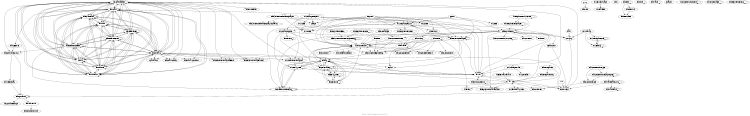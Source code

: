digraph G {
	graph [charset="UTF-8", dpi=2400, fontname=arial, size="5,5"
	label="Связи ENOVIA, Разработчик: Гуль Е. Б.", labelloc="b"];
	Business Unit -> PnOProject;
	Change Action -> IMS_IEF;
	Change Action -> IMS_ImpactAnalysis;
	Change Action -> edsDocumentSet;
	Change Action -> edsPBSFunctionalArea;
	Change Request -> Change Action;
	Change Request -> IMS_ChangeAction;
	Change Request -> IMS_DIEF;
	Change Request -> IMS_ImpactAnalysis;
	Change Request -> Person;
	Change Request -> edsDocumentSet;
	Change Request -> edsPBSFunctionalArea;
	Change Request -> edsPBSUnit;
	Change Request -> edsRequirement;
	Change Request -> edsRequirementItems;
	Company -> PnOProject;
	Department -> PnOProject;
	Group -> edsCode;
	IMS_CIEF -> Company;
	IMS_CIEF -> IMS_DIEF;
	IMS_CIEF -> Person;
	IMS_ChangeAction -> IMS_PBSFunctionalArea;
	IMS_ChangeAction -> IMS_PBSSystem;
	IMS_ChangeAction -> edsDocumentSet;
	IMS_ChangeAction -> edsGBSBuilding;
	IMS_ChangeAction -> edsListDoc;
	IMS_ChangeAction -> edsPBSFunctionalArea;
	IMS_ChangeOrder -> IMS_CO_Files;
	IMS_ChangeOrder -> Person;
	IMS_ChangeRequest -> Change Action;
	IMS_ChangeRequest -> IMS_CIEF;
	IMS_ChangeRequest -> IMS_CRF;
	IMS_ChangeRequest -> IMS_ChangeAction;
	IMS_ChangeRequest -> IMS_DIEF;
	IMS_ChangeRequest -> IMS_ImpactAnalysis;
	IMS_ChangeRequest -> Person;
	IMS_DisciplineCode -> IMS_DisciplineCode;
	IMS_DisciplineCode -> IMS_Family;
	IMS_Family -> IMS_DisciplineCode;
	IMS_Family -> IMS_Family;
	IMS_ImpactAnalysis -> IMS_ImpactAnalysis;
	IMS_ImpactAnalysis -> edmReferenceItemBase;
	IMS_ImpactAnalysis -> edsBaseline;
	IMS_ImpactAnalysis -> edsDocumentSet;
	IMS_ImpactAnalysis -> edsPBSFunctionalArea;
	IMS_ImpactAnalysis -> edsPBSUnit;
	IMS_ImpactAnalysis -> edsRequirement;
	IMS_ImpactAnalysis -> edsRequirementItems;
	IMS_Library -> Company;
	IMS_Library -> IMS_DisciplineCode;
	IMS_Library -> IMS_Family;
	IMS_PBSFunctionalArea -> IMS_PBSSystem;
	IMS_PBSFunctionalArea -> Person;
	IMS_PBSFunctionalArea -> edsGBSBuilding;
	IMS_PBSSystem -> IMS_PBSSystem;
	IMS_PBSSystem -> Person;
	IMS_PBSSystem -> edmReferenceItemBase;
	IMS_PBSSystem -> edsTag;
	IMS_ProjectStage -> IMS_Baseline;
	Inbox Task -> Company;
	Person -> Person;
	Person -> PnOProject;
	Person -> all;
	Person -> edmDummyPerson;
	all -> IMS_ExternalSystem;
	all -> PnOProject;
	all -> all;
	all -> edmComment;
	all -> edmReferenceItemBase;
	all -> edsEquipmentClassification;
	all -> edsEvent;
	all -> edsTag;
	edmAttribute -> edmAttribute;
	edmAttribute -> edmAttributeRange;
	edmAttribute -> edmDimension;
	edmAttributeGroup -> edmAttribute;
	edmAttributeGroup -> edsSPFDisplay;
	edmClass -> edmClass;
	edmClass -> edmClassBase;
	edmClass -> edmClassification;
	edmClass -> edmLib;
	edmClass -> edmLibBase;
	edmClass -> edmLibTree;
	edmClass -> edmLibrary;
	edmClass -> edmReferenceBase;
	edmClass -> edmReferenceItem;
	edmClass -> edmReferences;
	edmClass -> edmTree;
	edmClass -> edsSPFForm;
	edmClass -> edsTag;
	edmClassBase -> edmClass;
	edmClassBase -> edmClassBase;
	edmClassBase -> edmClassification;
	edmClassBase -> edmLib;
	edmClassBase -> edmLibBase;
	edmClassBase -> edmLibTree;
	edmClassBase -> edmLibrary;
	edmClassBase -> edmReferenceBase;
	edmClassBase -> edmReferenceItem;
	edmClassBase -> edmReferences;
	edmClassBase -> edmTree;
	edmClassification -> IMS_PBSFunctionalArea;
	edmClassification -> Organization;
	edmClassification -> Person;
	edmClassification -> PnOProject;
	edmClassification -> edmAttributeGroup;
	edmClassification -> edmClass;
	edmClassification -> edmClassBase;
	edmClassification -> edmClassConfig;
	edmClassification -> edmClassification;
	edmClassification -> edmLib;
	edmClassification -> edmLibBase;
	edmClassification -> edmLibTree;
	edmClassification -> edmLibrary;
	edmClassification -> edmLibraryContent;
	edmClassification -> edmReferenceBase;
	edmClassification -> edmReferenceItem;
	edmClassification -> edmReferences;
	edmClassification -> edmTree;
	edmClassification -> edmTreeFilter;
	edmClassification -> edsPBSFunctionalArea_EDB;
	edmClassification -> edsPBSFunctionalArea_PKS;
	edmComment -> edmAttribute;
	edmDimension -> edmDimensionUnit;
	edmDummyPerson -> Person;
	edmDummyPerson -> edmDummyPerson;
	edmIntegration -> all;
	edmIntegration -> edmIntegrationLog;
	edmIntegrationLog -> all;
	edmLib -> edmClass;
	edmLib -> edmClassBase;
	edmLib -> edmClassification;
	edmLib -> edmLib;
	edmLib -> edmLibBase;
	edmLib -> edmLibTree;
	edmLib -> edmLibrary;
	edmLib -> edmReferenceBase;
	edmLib -> edmReferenceItem;
	edmLib -> edmReferences;
	edmLib -> edmTree;
	edmLibBase -> edmClass;
	edmLibBase -> edmClassBase;
	edmLibBase -> edmClassification;
	edmLibBase -> edmLib;
	edmLibBase -> edmLibBase;
	edmLibBase -> edmLibTree;
	edmLibBase -> edmLibrary;
	edmLibBase -> edmReferenceBase;
	edmLibBase -> edmReferenceItem;
	edmLibBase -> edmReferences;
	edmLibBase -> edmTree;
	edmLibTree -> edmClass;
	edmLibTree -> edmClassBase;
	edmLibTree -> edmClassification;
	edmLibTree -> edmLib;
	edmLibTree -> edmLibBase;
	edmLibTree -> edmLibTree;
	edmLibTree -> edmLibrary;
	edmLibTree -> edmReferenceBase;
	edmLibTree -> edmReferenceItem;
	edmLibTree -> edmReferences;
	edmLibTree -> edmTree;
	edmLibrary -> IMS_PBSFunctionalArea;
	edmLibrary -> Organization;
	edmLibrary -> Person;
	edmLibrary -> PnOProject;
	edmLibrary -> edmClass;
	edmLibrary -> edmClassBase;
	edmLibrary -> edmClassConfig;
	edmLibrary -> edmClassification;
	edmLibrary -> edmLib;
	edmLibrary -> edmLibBase;
	edmLibrary -> edmLibTree;
	edmLibrary -> edmLibrary;
	edmLibrary -> edmLibraryContent;
	edmLibrary -> edmReferenceBase;
	edmLibrary -> edmReferenceItem;
	edmLibrary -> edmReferences;
	edmLibrary -> edmTree;
	edmLibrary -> edsPBSFunctionalArea_EDB;
	edmLibrary -> edsPBSFunctionalArea_PKS;
	edmRPT -> edmRPT;
	edmRPT -> edmRPTSelect;
	edmRPT -> edmRPTSub;
	edmRPTSub -> edmRPTSelect;
	edmReferenceBase -> edmAttributeGroup;
	edmReferenceBase -> edmClass;
	edmReferenceBase -> edmClassBase;
	edmReferenceBase -> edmClassification;
	edmReferenceBase -> edmLib;
	edmReferenceBase -> edmLibBase;
	edmReferenceBase -> edmLibTree;
	edmReferenceBase -> edmLibrary;
	edmReferenceBase -> edmReferenceBase;
	edmReferenceBase -> edmReferenceItem;
	edmReferenceBase -> edmReferenceItemBase;
	edmReferenceBase -> edmReferences;
	edmReferenceBase -> edmTree;
	edmReferenceItem -> edmClass;
	edmReferenceItem -> edmClassBase;
	edmReferenceItem -> edmClassification;
	edmReferenceItem -> edmLib;
	edmReferenceItem -> edmLibBase;
	edmReferenceItem -> edmLibTree;
	edmReferenceItem -> edmLibrary;
	edmReferenceItem -> edmReferenceBase;
	edmReferenceItem -> edmReferenceItem;
	edmReferenceItem -> edmReferences;
	edmReferenceItem -> edmTree;
	edmReferenceItemBase -> IMS_PBSSystem;
	edmReferenceItemBase -> edmReferenceItemBase;
	edmReferenceItemBase -> edsTag;
	edmReferences -> edmClass;
	edmReferences -> edmClassBase;
	edmReferences -> edmClassification;
	edmReferences -> edmLib;
	edmReferences -> edmLibBase;
	edmReferences -> edmLibTree;
	edmReferences -> edmLibrary;
	edmReferences -> edmReferenceBase;
	edmReferences -> edmReferenceItem;
	edmReferences -> edmReferences;
	edmReferences -> edmTree;
	edmTree -> edmClass;
	edmTree -> edmClassBase;
	edmTree -> edmClassification;
	edmTree -> edmLib;
	edmTree -> edmLibBase;
	edmTree -> edmLibTree;
	edmTree -> edmLibrary;
	edmTree -> edmReferenceBase;
	edmTree -> edmReferenceItem;
	edmTree -> edmReferences;
	edmTree -> edmTree;
	edsBaseline -> edsBaseline;
	edsChMFormRelevanceAnalysis -> Change Request;
	edsChMFormRelevanceAnalysis -> IMS_CIEF;
	edsChMFormRelevanceAnalysis -> IMS_DIEF;
	edsChMFormRelevanceAnalysis -> edsChMFormRelevanceAnalysisCatalog;
	edsCommentGGE -> edmComment;
	edsCommentListChapterGGE -> edsCommentGGE;
	edsCommentListChapterGGE -> edsCommentListChapterGGE;
	edsCommentListGGE -> edsCommentGGE;
	edsCommentListGGE -> edsCommentListChapterGGE;
	edsDocPackage -> edsDocumentListItem;
	edsDocPackage -> edsDocumentSet;
	edsDocumentEngineering -> edsTag;
	edsDocumentListItem -> edsDocumentEngineering;
	edsDocumentListItem -> edsDocumentSet;
	edsDocumentListItemEngineering -> edsDocumentEngineering;
	edsDocumentListItemEngineering -> edsDocumentListItemEngineering;
	edsDocumentListItemEngineering -> edsDocumentSet;
	edsDocumentListStructure -> edsDocumentListStructure;
	edsDocumentSet -> edsCommResRecord;
	edsDocumentSet -> edsCommentList;
	edsDocumentSet -> edsCompCheckList;
	edsDocumentSet -> edsDocument;
	edsDocumentSet -> edsDocumentEngineering;
	edsDocumentSet -> edsDocumentSet;
	edsDocumentSet -> edsVerificationReport;
	edsExternalSoftware -> all;
	edsGBSBuilding -> Person;
	edsGBSBuilding -> edsDocumentSet;
	edsGBSBuilding -> edsGBSBuilding;
	edsGBSBuilding -> edsGBSRoom;
	edsGBSBuilding -> edsPBSSystem;
	edsGBSBuilding -> edsTag;
	edsGBSRoom -> edsDocumentSet;
	edsGBSRoom -> edsGBSBuilding;
	edsGBSRoom -> edsGBSRoom;
	edsGBSRoom -> edsPBSSystem;
	edsGBSRoom -> edsTag;
	edsLetter -> edsCommResRecord;
	edsLetter -> edsCommentList;
	edsLetter -> edsCompCheckList;
	edsLetter -> edsDocumentEngineering;
	edsLetter -> edsDocumentSet;
	edsLetter -> edsEvent;
	edsLetter -> edsLetter;
	edsLevel -> edsLevel;
	edsListDoc -> edsListDoc;
	edsMatrix -> edsMatrix;
	edsMatrixPath -> edsMatrixPath;
	edsMatrixPathGroup -> PnOProject;
	edsMatrixPathGroup -> edsMatrixPath;
	edsMatrixPathGroup -> edsMatrixPathGroup;
	edsMockup -> Impact Analysis;
	edsMockup -> edsBaseline;
	edsMockup -> edsDocumentSet;
	edsPBSFunctionalArea -> Impact Analysis;
	edsPBSFunctionalArea -> Person;
	edsPBSFunctionalArea -> edsDocumentSet;
	edsPBSFunctionalArea -> edsGBSBuilding;
	edsPBSFunctionalArea -> edsPBSFunctionalArea;
	edsPBSSystem -> edsDocumentSet;
	edsPBSSystem -> edsGBSBuilding;
	edsPBSSystem -> edsGBSRoom;
	edsPBSSystem -> edsPBSSystem;
	edsPBSSystem -> edsTag;
	edsPBSUnit -> edsMockup;
	edsPBSUnit -> edsPBSFunctionalArea;
	edsPDTK -> edsDocumentEngineering;
	edsPDTK -> edsDocumentSet;
	edsProjectDocumentList -> edsProjectDocumentList;
	edsProjectStage -> edsProjectStage;
	edsRequirement -> Business Unit;
	edsRequirement -> Company;
	edsRequirement -> Department;
	edsRequirement -> Person;
	edsRequirement -> all;
	edsRequirement -> edmReferenceItemBase;
	edsRequirement -> edsComment;
	edsRequirement -> edsDocumentEngineering;
	edsRequirement -> edsDocumentListItem;
	edsRequirement -> edsDocumentListStructure;
	edsRequirement -> edsDocumentSet;
	edsRequirement -> edsEquipmentClassification;
	edsRequirement -> edsRequirement;
	edsRequirementChapter -> edsRequirement;
	edsRequirementChapter -> edsRequirementChapter;
	edsRequirementEPC -> edsDocumentListItemEngineering;
	edsRequirementNSC -> edsRequirementNSC;
	edsRequirementNTD -> edsDocumentListItemEngineering;
	edsRequirementNTD -> edsRequirementNTD;
	edsRequirementStructure -> edsRequirement;
	edsRequirementStructure -> edsRequirementChapter;
	edsRequirementStructure -> edsRequirementStructure;
	edsSPFDisplay -> edmAttribute;
	edsSPFForm -> edmAttributeGroup;
	edsTag -> IMS_PBSSystem;
	edsTag -> Impact Analysis;
	edsTag -> edmReferenceItemBase;
	edsTag -> edsDocumentSet;
	edsTag -> edsGBSBuilding;
	edsTag -> edsGBSRoom;
	edsTag -> edsPBSSystem;
	edsTag -> edsTag;
}
